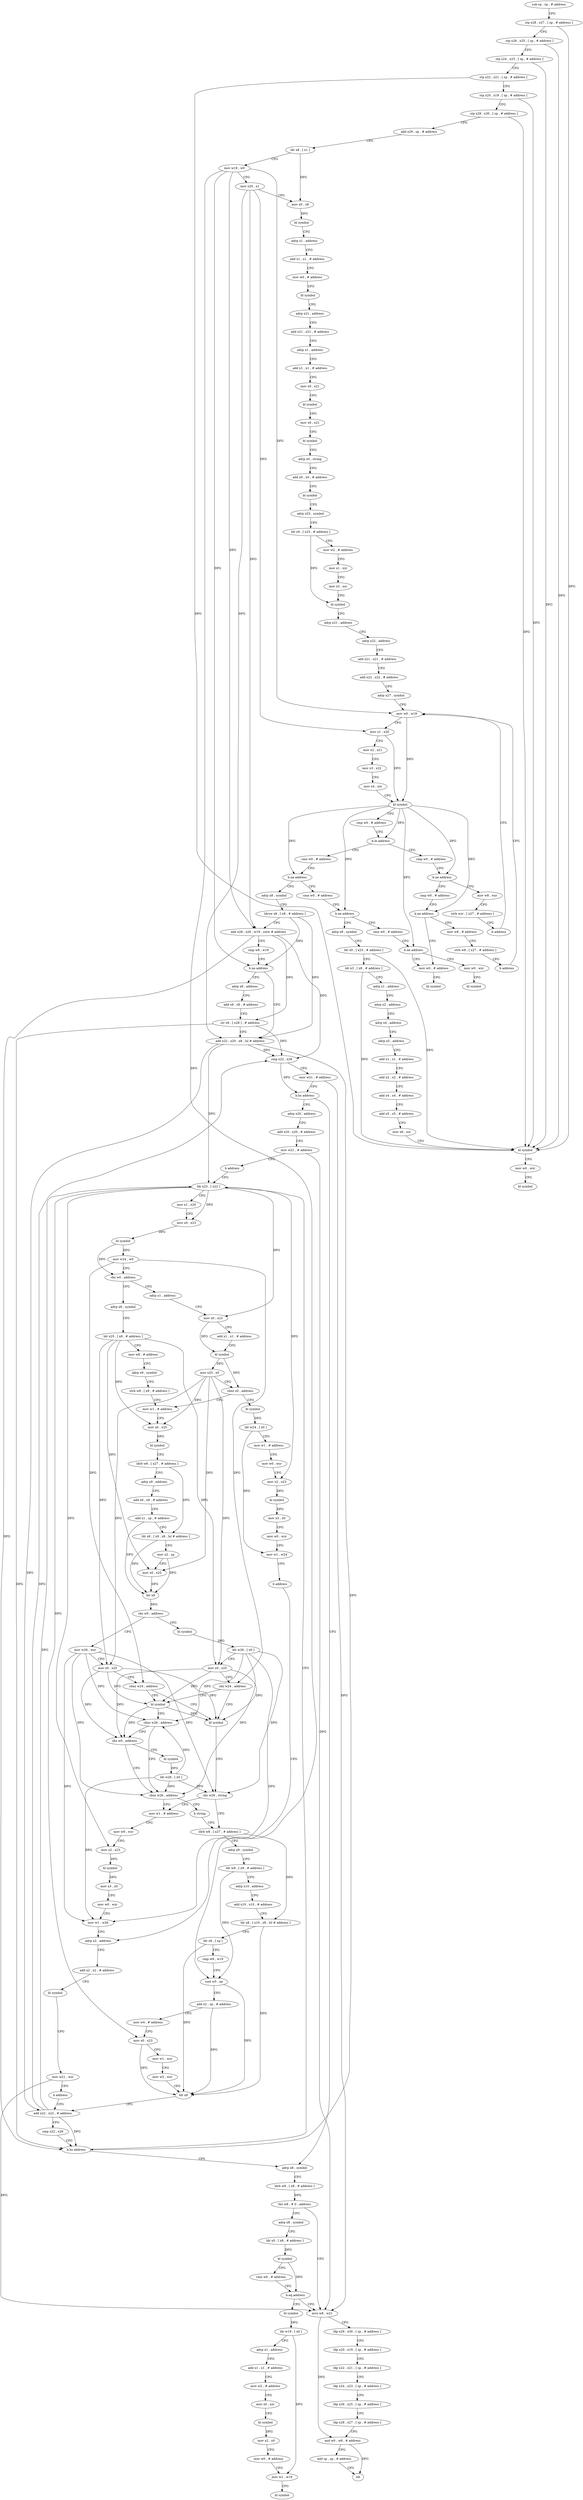 digraph "func" {
"4202004" [label = "sub sp , sp , # address" ]
"4202008" [label = "stp x28 , x27 , [ sp , # address ]" ]
"4202012" [label = "stp x26 , x25 , [ sp , # address ]" ]
"4202016" [label = "stp x24 , x23 , [ sp , # address ]" ]
"4202020" [label = "stp x22 , x21 , [ sp , # address ]" ]
"4202024" [label = "stp x20 , x19 , [ sp , # address ]" ]
"4202028" [label = "stp x29 , x30 , [ sp , # address ]" ]
"4202032" [label = "add x29 , sp , # address" ]
"4202036" [label = "ldr x8 , [ x1 ]" ]
"4202040" [label = "mov w19 , w0" ]
"4202044" [label = "mov x20 , x1" ]
"4202048" [label = "mov x0 , x8" ]
"4202052" [label = "bl symbol" ]
"4202056" [label = "adrp x1 , address" ]
"4202060" [label = "add x1 , x1 , # address" ]
"4202064" [label = "mov w0 , # address" ]
"4202068" [label = "bl symbol" ]
"4202072" [label = "adrp x21 , address" ]
"4202076" [label = "add x21 , x21 , # address" ]
"4202080" [label = "adrp x1 , address" ]
"4202084" [label = "add x1 , x1 , # address" ]
"4202088" [label = "mov x0 , x21" ]
"4202092" [label = "bl symbol" ]
"4202096" [label = "mov x0 , x21" ]
"4202100" [label = "bl symbol" ]
"4202104" [label = "adrp x0 , string" ]
"4202108" [label = "add x0 , x0 , # address" ]
"4202112" [label = "bl symbol" ]
"4202116" [label = "adrp x23 , symbol" ]
"4202120" [label = "ldr x0 , [ x23 , # address ]" ]
"4202124" [label = "mov w2 , # address" ]
"4202128" [label = "mov x1 , xzr" ]
"4202132" [label = "mov x3 , xzr" ]
"4202136" [label = "bl symbol" ]
"4202140" [label = "adrp x21 , address" ]
"4202144" [label = "adrp x22 , address" ]
"4202148" [label = "add x21 , x21 , # address" ]
"4202152" [label = "add x22 , x22 , # address" ]
"4202156" [label = "adrp x27 , symbol" ]
"4202160" [label = "mov w0 , w19" ]
"4202232" [label = "cmn w0 , # address" ]
"4202236" [label = "b.ne address" ]
"4202716" [label = "cmn w0 , # address" ]
"4202240" [label = "adrp x8 , symbol" ]
"4202192" [label = "cmp w0 , # address" ]
"4202196" [label = "b.ne address" ]
"4202212" [label = "cmp w0 , # address" ]
"4202200" [label = "mov w8 , wzr" ]
"4202720" [label = "b.ne address" ]
"4202784" [label = "cmn w0 , # address" ]
"4202724" [label = "adrp x8 , symbol" ]
"4202244" [label = "ldrsw x8 , [ x8 , # address ]" ]
"4202248" [label = "add x28 , x20 , w19 , sxtw # address" ]
"4202252" [label = "cmp w8 , w19" ]
"4202256" [label = "b.ne address" ]
"4202272" [label = "add x22 , x20 , x8 , lsl # address" ]
"4202260" [label = "adrp x9 , address" ]
"4202216" [label = "b.ne address" ]
"4202800" [label = "mov w0 , # address" ]
"4202220" [label = "mov w8 , # address" ]
"4202204" [label = "strb wzr , [ x27 , # address ]" ]
"4202208" [label = "b address" ]
"4202788" [label = "b.ne address" ]
"4202792" [label = "mov w0 , wzr" ]
"4202728" [label = "ldr x0 , [ x23 , # address ]" ]
"4202732" [label = "ldr x3 , [ x8 , # address ]" ]
"4202736" [label = "adrp x1 , address" ]
"4202740" [label = "adrp x2 , address" ]
"4202744" [label = "adrp x4 , address" ]
"4202748" [label = "adrp x5 , address" ]
"4202752" [label = "add x1 , x1 , # address" ]
"4202756" [label = "add x2 , x2 , # address" ]
"4202760" [label = "add x4 , x4 , # address" ]
"4202764" [label = "add x5 , x5 , # address" ]
"4202768" [label = "mov x6 , xzr" ]
"4202772" [label = "bl symbol" ]
"4202776" [label = "mov w0 , wzr" ]
"4202780" [label = "bl symbol" ]
"4202276" [label = "cmp x22 , x28" ]
"4202280" [label = "mov w21 , # address" ]
"4202284" [label = "b.hs address" ]
"4202644" [label = "adrp x8 , symbol" ]
"4202288" [label = "adrp x20 , address" ]
"4202264" [label = "add x9 , x9 , # address" ]
"4202268" [label = "str x9 , [ x28 ] , # address" ]
"4202804" [label = "bl symbol" ]
"4202224" [label = "strb w8 , [ x27 , # address ]" ]
"4202228" [label = "b address" ]
"4202164" [label = "mov x1 , x20" ]
"4202168" [label = "mov x2 , x21" ]
"4202172" [label = "mov x3 , x22" ]
"4202176" [label = "mov x4 , xzr" ]
"4202180" [label = "bl symbol" ]
"4202184" [label = "cmp w0 , # address" ]
"4202188" [label = "b.le address" ]
"4202796" [label = "bl symbol" ]
"4202648" [label = "ldrb w8 , [ x8 , # address ]" ]
"4202652" [label = "tbz w8 , # 0 , address" ]
"4202676" [label = "mvn w8 , w21" ]
"4202656" [label = "adrp x8 , symbol" ]
"4202292" [label = "add x20 , x20 , # address" ]
"4202296" [label = "mov w21 , # address" ]
"4202300" [label = "b address" ]
"4202376" [label = "ldr x23 , [ x22 ]" ]
"4202680" [label = "ldp x29 , x30 , [ sp , # address ]" ]
"4202684" [label = "ldp x20 , x19 , [ sp , # address ]" ]
"4202688" [label = "ldp x22 , x21 , [ sp , # address ]" ]
"4202692" [label = "ldp x24 , x23 , [ sp , # address ]" ]
"4202696" [label = "ldp x26 , x25 , [ sp , # address ]" ]
"4202700" [label = "ldp x28 , x27 , [ sp , # address ]" ]
"4202704" [label = "and w0 , w8 , # address" ]
"4202708" [label = "add sp , sp , # address" ]
"4202712" [label = "ret" ]
"4202660" [label = "ldr x0 , [ x8 , # address ]" ]
"4202664" [label = "bl symbol" ]
"4202668" [label = "cmn w0 , # address" ]
"4202672" [label = "b.eq address" ]
"4202808" [label = "bl symbol" ]
"4202380" [label = "mov x1 , x20" ]
"4202384" [label = "mov x0 , x23" ]
"4202388" [label = "bl symbol" ]
"4202392" [label = "mov w24 , w0" ]
"4202396" [label = "cbz w0 , address" ]
"4202464" [label = "adrp x8 , symbol" ]
"4202400" [label = "adrp x1 , address" ]
"4202812" [label = "ldr w19 , [ x0 ]" ]
"4202816" [label = "adrp x1 , address" ]
"4202820" [label = "add x1 , x1 , # address" ]
"4202824" [label = "mov w2 , # address" ]
"4202828" [label = "mov x0 , xzr" ]
"4202832" [label = "bl symbol" ]
"4202836" [label = "mov x2 , x0" ]
"4202840" [label = "mov w0 , # address" ]
"4202844" [label = "mov w1 , w19" ]
"4202848" [label = "bl symbol" ]
"4202468" [label = "ldr x25 , [ x8 , # address ]" ]
"4202472" [label = "mov w8 , # address" ]
"4202476" [label = "adrp x9 , symbol" ]
"4202480" [label = "strb w8 , [ x9 , # address ]" ]
"4202484" [label = "mov w1 , # address" ]
"4202404" [label = "mov x0 , x23" ]
"4202408" [label = "add x1 , x1 , # address" ]
"4202412" [label = "bl symbol" ]
"4202416" [label = "mov x25 , x0" ]
"4202420" [label = "cbnz x0 , address" ]
"4202424" [label = "bl symbol" ]
"4202576" [label = "mov w26 , wzr" ]
"4202580" [label = "mov x0 , x25" ]
"4202584" [label = "cbnz w24 , address" ]
"4202548" [label = "bl symbol" ]
"4202588" [label = "bl symbol" ]
"4202532" [label = "bl symbol" ]
"4202536" [label = "ldr w26 , [ x0 ]" ]
"4202540" [label = "mov x0 , x25" ]
"4202544" [label = "cbz w24 , address" ]
"4202488" [label = "mov x0 , x25" ]
"4202492" [label = "bl symbol" ]
"4202496" [label = "ldrb w8 , [ x27 , # address ]" ]
"4202500" [label = "adrp x9 , address" ]
"4202504" [label = "add x9 , x9 , # address" ]
"4202508" [label = "add x1 , sp , # address" ]
"4202512" [label = "ldr x8 , [ x9 , x8 , lsl # address ]" ]
"4202516" [label = "mov x2 , sp" ]
"4202520" [label = "mov x0 , x25" ]
"4202524" [label = "blr x8" ]
"4202528" [label = "cbz w0 , address" ]
"4202428" [label = "ldr w24 , [ x0 ]" ]
"4202432" [label = "mov w1 , # address" ]
"4202436" [label = "mov w0 , wzr" ]
"4202440" [label = "mov x2 , x23" ]
"4202444" [label = "bl symbol" ]
"4202448" [label = "mov x3 , x0" ]
"4202452" [label = "mov w0 , wzr" ]
"4202456" [label = "mov w1 , w24" ]
"4202460" [label = "b address" ]
"4202624" [label = "adrp x2 , address" ]
"4202552" [label = "cbnz w26 , address" ]
"4202568" [label = "cbnz w26 , address" ]
"4202556" [label = "cbz w0 , address" ]
"4202592" [label = "cbz w26 , string" ]
"4202304" [label = "ldrb w8 , [ x27 , # address ]" ]
"4202596" [label = "mov w1 , # address" ]
"4202628" [label = "add x2 , x2 , # address" ]
"4202632" [label = "bl symbol" ]
"4202636" [label = "mov w21 , wzr" ]
"4202640" [label = "b address" ]
"4202364" [label = "add x22 , x22 , # address" ]
"4202572" [label = "b string" ]
"4202560" [label = "bl symbol" ]
"4202308" [label = "adrp x9 , symbol" ]
"4202312" [label = "ldr w9 , [ x9 , # address ]" ]
"4202316" [label = "adrp x10 , address" ]
"4202320" [label = "add x10 , x10 , # address" ]
"4202324" [label = "ldr x8 , [ x10 , x8 , lsl # address ]" ]
"4202328" [label = "ldr x6 , [ sp ]" ]
"4202332" [label = "cmp w9 , w19" ]
"4202336" [label = "cset w5 , ne" ]
"4202340" [label = "add x2 , sp , # address" ]
"4202344" [label = "mov w4 , # address" ]
"4202348" [label = "mov x0 , x23" ]
"4202352" [label = "mov w1 , wzr" ]
"4202356" [label = "mov w3 , wzr" ]
"4202360" [label = "blr x8" ]
"4202600" [label = "mov w0 , wzr" ]
"4202604" [label = "mov x2 , x23" ]
"4202608" [label = "bl symbol" ]
"4202612" [label = "mov x3 , x0" ]
"4202616" [label = "mov w0 , wzr" ]
"4202620" [label = "mov w1 , w26" ]
"4202368" [label = "cmp x22 , x28" ]
"4202372" [label = "b.hs address" ]
"4202564" [label = "ldr w26 , [ x0 ]" ]
"4202004" -> "4202008" [ label = "CFG" ]
"4202008" -> "4202012" [ label = "CFG" ]
"4202008" -> "4202772" [ label = "DFG" ]
"4202012" -> "4202016" [ label = "CFG" ]
"4202012" -> "4202772" [ label = "DFG" ]
"4202016" -> "4202020" [ label = "CFG" ]
"4202016" -> "4202772" [ label = "DFG" ]
"4202020" -> "4202024" [ label = "CFG" ]
"4202020" -> "4202772" [ label = "DFG" ]
"4202024" -> "4202028" [ label = "CFG" ]
"4202024" -> "4202772" [ label = "DFG" ]
"4202028" -> "4202032" [ label = "CFG" ]
"4202028" -> "4202772" [ label = "DFG" ]
"4202032" -> "4202036" [ label = "CFG" ]
"4202036" -> "4202040" [ label = "CFG" ]
"4202036" -> "4202048" [ label = "DFG" ]
"4202040" -> "4202044" [ label = "CFG" ]
"4202040" -> "4202160" [ label = "DFG" ]
"4202040" -> "4202248" [ label = "DFG" ]
"4202040" -> "4202256" [ label = "DFG" ]
"4202040" -> "4202336" [ label = "DFG" ]
"4202044" -> "4202048" [ label = "CFG" ]
"4202044" -> "4202164" [ label = "DFG" ]
"4202044" -> "4202248" [ label = "DFG" ]
"4202044" -> "4202272" [ label = "DFG" ]
"4202048" -> "4202052" [ label = "DFG" ]
"4202052" -> "4202056" [ label = "CFG" ]
"4202056" -> "4202060" [ label = "CFG" ]
"4202060" -> "4202064" [ label = "CFG" ]
"4202064" -> "4202068" [ label = "CFG" ]
"4202068" -> "4202072" [ label = "CFG" ]
"4202072" -> "4202076" [ label = "CFG" ]
"4202076" -> "4202080" [ label = "CFG" ]
"4202080" -> "4202084" [ label = "CFG" ]
"4202084" -> "4202088" [ label = "CFG" ]
"4202088" -> "4202092" [ label = "CFG" ]
"4202092" -> "4202096" [ label = "CFG" ]
"4202096" -> "4202100" [ label = "CFG" ]
"4202100" -> "4202104" [ label = "CFG" ]
"4202104" -> "4202108" [ label = "CFG" ]
"4202108" -> "4202112" [ label = "CFG" ]
"4202112" -> "4202116" [ label = "CFG" ]
"4202116" -> "4202120" [ label = "CFG" ]
"4202120" -> "4202124" [ label = "CFG" ]
"4202120" -> "4202136" [ label = "DFG" ]
"4202124" -> "4202128" [ label = "CFG" ]
"4202128" -> "4202132" [ label = "CFG" ]
"4202132" -> "4202136" [ label = "CFG" ]
"4202136" -> "4202140" [ label = "CFG" ]
"4202140" -> "4202144" [ label = "CFG" ]
"4202144" -> "4202148" [ label = "CFG" ]
"4202148" -> "4202152" [ label = "CFG" ]
"4202152" -> "4202156" [ label = "CFG" ]
"4202156" -> "4202160" [ label = "CFG" ]
"4202160" -> "4202164" [ label = "CFG" ]
"4202160" -> "4202180" [ label = "DFG" ]
"4202232" -> "4202236" [ label = "CFG" ]
"4202236" -> "4202716" [ label = "CFG" ]
"4202236" -> "4202240" [ label = "CFG" ]
"4202716" -> "4202720" [ label = "CFG" ]
"4202240" -> "4202244" [ label = "CFG" ]
"4202192" -> "4202196" [ label = "CFG" ]
"4202196" -> "4202212" [ label = "CFG" ]
"4202196" -> "4202200" [ label = "CFG" ]
"4202212" -> "4202216" [ label = "CFG" ]
"4202200" -> "4202204" [ label = "CFG" ]
"4202720" -> "4202784" [ label = "CFG" ]
"4202720" -> "4202724" [ label = "CFG" ]
"4202784" -> "4202788" [ label = "CFG" ]
"4202724" -> "4202728" [ label = "CFG" ]
"4202244" -> "4202248" [ label = "CFG" ]
"4202244" -> "4202256" [ label = "DFG" ]
"4202244" -> "4202272" [ label = "DFG" ]
"4202248" -> "4202252" [ label = "CFG" ]
"4202248" -> "4202276" [ label = "DFG" ]
"4202248" -> "4202268" [ label = "DFG" ]
"4202248" -> "4202372" [ label = "DFG" ]
"4202252" -> "4202256" [ label = "CFG" ]
"4202256" -> "4202272" [ label = "CFG" ]
"4202256" -> "4202260" [ label = "CFG" ]
"4202272" -> "4202276" [ label = "DFG" ]
"4202272" -> "4202376" [ label = "DFG" ]
"4202272" -> "4202364" [ label = "DFG" ]
"4202272" -> "4202372" [ label = "DFG" ]
"4202260" -> "4202264" [ label = "CFG" ]
"4202216" -> "4202800" [ label = "CFG" ]
"4202216" -> "4202220" [ label = "CFG" ]
"4202800" -> "4202804" [ label = "CFG" ]
"4202220" -> "4202224" [ label = "CFG" ]
"4202204" -> "4202208" [ label = "CFG" ]
"4202208" -> "4202160" [ label = "CFG" ]
"4202788" -> "4202800" [ label = "CFG" ]
"4202788" -> "4202792" [ label = "CFG" ]
"4202792" -> "4202796" [ label = "CFG" ]
"4202728" -> "4202732" [ label = "CFG" ]
"4202728" -> "4202772" [ label = "DFG" ]
"4202732" -> "4202736" [ label = "CFG" ]
"4202732" -> "4202772" [ label = "DFG" ]
"4202736" -> "4202740" [ label = "CFG" ]
"4202740" -> "4202744" [ label = "CFG" ]
"4202744" -> "4202748" [ label = "CFG" ]
"4202748" -> "4202752" [ label = "CFG" ]
"4202752" -> "4202756" [ label = "CFG" ]
"4202756" -> "4202760" [ label = "CFG" ]
"4202760" -> "4202764" [ label = "CFG" ]
"4202764" -> "4202768" [ label = "CFG" ]
"4202768" -> "4202772" [ label = "CFG" ]
"4202772" -> "4202776" [ label = "CFG" ]
"4202776" -> "4202780" [ label = "CFG" ]
"4202276" -> "4202280" [ label = "CFG" ]
"4202276" -> "4202284" [ label = "DFG" ]
"4202280" -> "4202284" [ label = "CFG" ]
"4202280" -> "4202676" [ label = "DFG" ]
"4202284" -> "4202644" [ label = "CFG" ]
"4202284" -> "4202288" [ label = "CFG" ]
"4202644" -> "4202648" [ label = "CFG" ]
"4202288" -> "4202292" [ label = "CFG" ]
"4202264" -> "4202268" [ label = "CFG" ]
"4202268" -> "4202272" [ label = "CFG" ]
"4202268" -> "4202276" [ label = "DFG" ]
"4202268" -> "4202372" [ label = "DFG" ]
"4202224" -> "4202228" [ label = "CFG" ]
"4202228" -> "4202160" [ label = "CFG" ]
"4202164" -> "4202168" [ label = "CFG" ]
"4202164" -> "4202180" [ label = "DFG" ]
"4202168" -> "4202172" [ label = "CFG" ]
"4202172" -> "4202176" [ label = "CFG" ]
"4202176" -> "4202180" [ label = "CFG" ]
"4202180" -> "4202184" [ label = "CFG" ]
"4202180" -> "4202188" [ label = "DFG" ]
"4202180" -> "4202236" [ label = "DFG" ]
"4202180" -> "4202196" [ label = "DFG" ]
"4202180" -> "4202720" [ label = "DFG" ]
"4202180" -> "4202216" [ label = "DFG" ]
"4202180" -> "4202788" [ label = "DFG" ]
"4202184" -> "4202188" [ label = "CFG" ]
"4202188" -> "4202232" [ label = "CFG" ]
"4202188" -> "4202192" [ label = "CFG" ]
"4202648" -> "4202652" [ label = "DFG" ]
"4202652" -> "4202676" [ label = "CFG" ]
"4202652" -> "4202656" [ label = "CFG" ]
"4202676" -> "4202680" [ label = "CFG" ]
"4202676" -> "4202704" [ label = "DFG" ]
"4202656" -> "4202660" [ label = "CFG" ]
"4202292" -> "4202296" [ label = "CFG" ]
"4202296" -> "4202300" [ label = "CFG" ]
"4202296" -> "4202676" [ label = "DFG" ]
"4202300" -> "4202376" [ label = "CFG" ]
"4202376" -> "4202380" [ label = "CFG" ]
"4202376" -> "4202384" [ label = "DFG" ]
"4202376" -> "4202404" [ label = "DFG" ]
"4202376" -> "4202440" [ label = "DFG" ]
"4202376" -> "4202604" [ label = "DFG" ]
"4202376" -> "4202348" [ label = "DFG" ]
"4202680" -> "4202684" [ label = "CFG" ]
"4202684" -> "4202688" [ label = "CFG" ]
"4202688" -> "4202692" [ label = "CFG" ]
"4202692" -> "4202696" [ label = "CFG" ]
"4202696" -> "4202700" [ label = "CFG" ]
"4202700" -> "4202704" [ label = "CFG" ]
"4202704" -> "4202708" [ label = "CFG" ]
"4202704" -> "4202712" [ label = "DFG" ]
"4202708" -> "4202712" [ label = "CFG" ]
"4202660" -> "4202664" [ label = "DFG" ]
"4202664" -> "4202668" [ label = "CFG" ]
"4202664" -> "4202672" [ label = "DFG" ]
"4202668" -> "4202672" [ label = "CFG" ]
"4202672" -> "4202808" [ label = "CFG" ]
"4202672" -> "4202676" [ label = "CFG" ]
"4202808" -> "4202812" [ label = "DFG" ]
"4202380" -> "4202384" [ label = "CFG" ]
"4202384" -> "4202388" [ label = "DFG" ]
"4202388" -> "4202392" [ label = "DFG" ]
"4202388" -> "4202396" [ label = "DFG" ]
"4202392" -> "4202396" [ label = "CFG" ]
"4202392" -> "4202584" [ label = "DFG" ]
"4202392" -> "4202544" [ label = "DFG" ]
"4202396" -> "4202464" [ label = "CFG" ]
"4202396" -> "4202400" [ label = "CFG" ]
"4202464" -> "4202468" [ label = "CFG" ]
"4202400" -> "4202404" [ label = "CFG" ]
"4202812" -> "4202816" [ label = "CFG" ]
"4202812" -> "4202844" [ label = "DFG" ]
"4202816" -> "4202820" [ label = "CFG" ]
"4202820" -> "4202824" [ label = "CFG" ]
"4202824" -> "4202828" [ label = "CFG" ]
"4202828" -> "4202832" [ label = "CFG" ]
"4202832" -> "4202836" [ label = "DFG" ]
"4202836" -> "4202840" [ label = "CFG" ]
"4202840" -> "4202844" [ label = "CFG" ]
"4202844" -> "4202848" [ label = "CFG" ]
"4202468" -> "4202472" [ label = "CFG" ]
"4202468" -> "4202488" [ label = "DFG" ]
"4202468" -> "4202520" [ label = "DFG" ]
"4202468" -> "4202580" [ label = "DFG" ]
"4202468" -> "4202540" [ label = "DFG" ]
"4202472" -> "4202476" [ label = "CFG" ]
"4202476" -> "4202480" [ label = "CFG" ]
"4202480" -> "4202484" [ label = "CFG" ]
"4202484" -> "4202488" [ label = "CFG" ]
"4202404" -> "4202408" [ label = "CFG" ]
"4202404" -> "4202412" [ label = "DFG" ]
"4202408" -> "4202412" [ label = "CFG" ]
"4202412" -> "4202416" [ label = "DFG" ]
"4202412" -> "4202420" [ label = "DFG" ]
"4202416" -> "4202420" [ label = "CFG" ]
"4202416" -> "4202488" [ label = "DFG" ]
"4202416" -> "4202520" [ label = "DFG" ]
"4202416" -> "4202580" [ label = "DFG" ]
"4202416" -> "4202540" [ label = "DFG" ]
"4202420" -> "4202484" [ label = "CFG" ]
"4202420" -> "4202424" [ label = "CFG" ]
"4202424" -> "4202428" [ label = "DFG" ]
"4202576" -> "4202580" [ label = "CFG" ]
"4202576" -> "4202552" [ label = "DFG" ]
"4202576" -> "4202592" [ label = "DFG" ]
"4202576" -> "4202568" [ label = "DFG" ]
"4202576" -> "4202620" [ label = "DFG" ]
"4202580" -> "4202584" [ label = "CFG" ]
"4202580" -> "4202548" [ label = "DFG" ]
"4202580" -> "4202588" [ label = "DFG" ]
"4202580" -> "4202556" [ label = "DFG" ]
"4202584" -> "4202548" [ label = "CFG" ]
"4202584" -> "4202588" [ label = "CFG" ]
"4202548" -> "4202552" [ label = "CFG" ]
"4202548" -> "4202588" [ label = "DFG" ]
"4202548" -> "4202556" [ label = "DFG" ]
"4202588" -> "4202592" [ label = "CFG" ]
"4202532" -> "4202536" [ label = "DFG" ]
"4202536" -> "4202540" [ label = "CFG" ]
"4202536" -> "4202552" [ label = "DFG" ]
"4202536" -> "4202592" [ label = "DFG" ]
"4202536" -> "4202568" [ label = "DFG" ]
"4202536" -> "4202620" [ label = "DFG" ]
"4202540" -> "4202544" [ label = "CFG" ]
"4202540" -> "4202548" [ label = "DFG" ]
"4202540" -> "4202588" [ label = "DFG" ]
"4202540" -> "4202556" [ label = "DFG" ]
"4202544" -> "4202588" [ label = "CFG" ]
"4202544" -> "4202548" [ label = "CFG" ]
"4202488" -> "4202492" [ label = "DFG" ]
"4202492" -> "4202496" [ label = "CFG" ]
"4202496" -> "4202500" [ label = "CFG" ]
"4202496" -> "4202512" [ label = "DFG" ]
"4202500" -> "4202504" [ label = "CFG" ]
"4202504" -> "4202508" [ label = "CFG" ]
"4202508" -> "4202512" [ label = "CFG" ]
"4202508" -> "4202524" [ label = "DFG" ]
"4202512" -> "4202516" [ label = "CFG" ]
"4202512" -> "4202524" [ label = "DFG" ]
"4202516" -> "4202520" [ label = "CFG" ]
"4202516" -> "4202524" [ label = "DFG" ]
"4202520" -> "4202524" [ label = "DFG" ]
"4202524" -> "4202528" [ label = "DFG" ]
"4202528" -> "4202576" [ label = "CFG" ]
"4202528" -> "4202532" [ label = "CFG" ]
"4202428" -> "4202432" [ label = "CFG" ]
"4202428" -> "4202456" [ label = "DFG" ]
"4202432" -> "4202436" [ label = "CFG" ]
"4202436" -> "4202440" [ label = "CFG" ]
"4202440" -> "4202444" [ label = "DFG" ]
"4202444" -> "4202448" [ label = "DFG" ]
"4202448" -> "4202452" [ label = "CFG" ]
"4202452" -> "4202456" [ label = "CFG" ]
"4202456" -> "4202460" [ label = "CFG" ]
"4202460" -> "4202624" [ label = "CFG" ]
"4202624" -> "4202628" [ label = "CFG" ]
"4202552" -> "4202568" [ label = "CFG" ]
"4202552" -> "4202556" [ label = "CFG" ]
"4202568" -> "4202596" [ label = "CFG" ]
"4202568" -> "4202572" [ label = "CFG" ]
"4202556" -> "4202568" [ label = "CFG" ]
"4202556" -> "4202560" [ label = "CFG" ]
"4202592" -> "4202304" [ label = "CFG" ]
"4202592" -> "4202596" [ label = "CFG" ]
"4202304" -> "4202308" [ label = "CFG" ]
"4202304" -> "4202324" [ label = "DFG" ]
"4202596" -> "4202600" [ label = "CFG" ]
"4202628" -> "4202632" [ label = "CFG" ]
"4202632" -> "4202636" [ label = "CFG" ]
"4202636" -> "4202640" [ label = "CFG" ]
"4202636" -> "4202676" [ label = "DFG" ]
"4202640" -> "4202364" [ label = "CFG" ]
"4202364" -> "4202368" [ label = "CFG" ]
"4202364" -> "4202376" [ label = "DFG" ]
"4202364" -> "4202276" [ label = "DFG" ]
"4202364" -> "4202372" [ label = "DFG" ]
"4202572" -> "4202304" [ label = "CFG" ]
"4202560" -> "4202564" [ label = "DFG" ]
"4202308" -> "4202312" [ label = "CFG" ]
"4202312" -> "4202316" [ label = "CFG" ]
"4202312" -> "4202336" [ label = "DFG" ]
"4202316" -> "4202320" [ label = "CFG" ]
"4202320" -> "4202324" [ label = "CFG" ]
"4202324" -> "4202328" [ label = "CFG" ]
"4202324" -> "4202360" [ label = "DFG" ]
"4202328" -> "4202332" [ label = "CFG" ]
"4202328" -> "4202360" [ label = "DFG" ]
"4202332" -> "4202336" [ label = "CFG" ]
"4202336" -> "4202340" [ label = "CFG" ]
"4202336" -> "4202360" [ label = "DFG" ]
"4202340" -> "4202344" [ label = "CFG" ]
"4202340" -> "4202360" [ label = "DFG" ]
"4202344" -> "4202348" [ label = "CFG" ]
"4202348" -> "4202352" [ label = "CFG" ]
"4202348" -> "4202360" [ label = "DFG" ]
"4202352" -> "4202356" [ label = "CFG" ]
"4202356" -> "4202360" [ label = "CFG" ]
"4202360" -> "4202364" [ label = "CFG" ]
"4202600" -> "4202604" [ label = "CFG" ]
"4202604" -> "4202608" [ label = "DFG" ]
"4202608" -> "4202612" [ label = "DFG" ]
"4202612" -> "4202616" [ label = "CFG" ]
"4202616" -> "4202620" [ label = "CFG" ]
"4202620" -> "4202624" [ label = "CFG" ]
"4202368" -> "4202372" [ label = "CFG" ]
"4202372" -> "4202644" [ label = "CFG" ]
"4202372" -> "4202376" [ label = "CFG" ]
"4202564" -> "4202568" [ label = "DFG" ]
"4202564" -> "4202552" [ label = "DFG" ]
"4202564" -> "4202592" [ label = "DFG" ]
"4202564" -> "4202620" [ label = "DFG" ]
}
